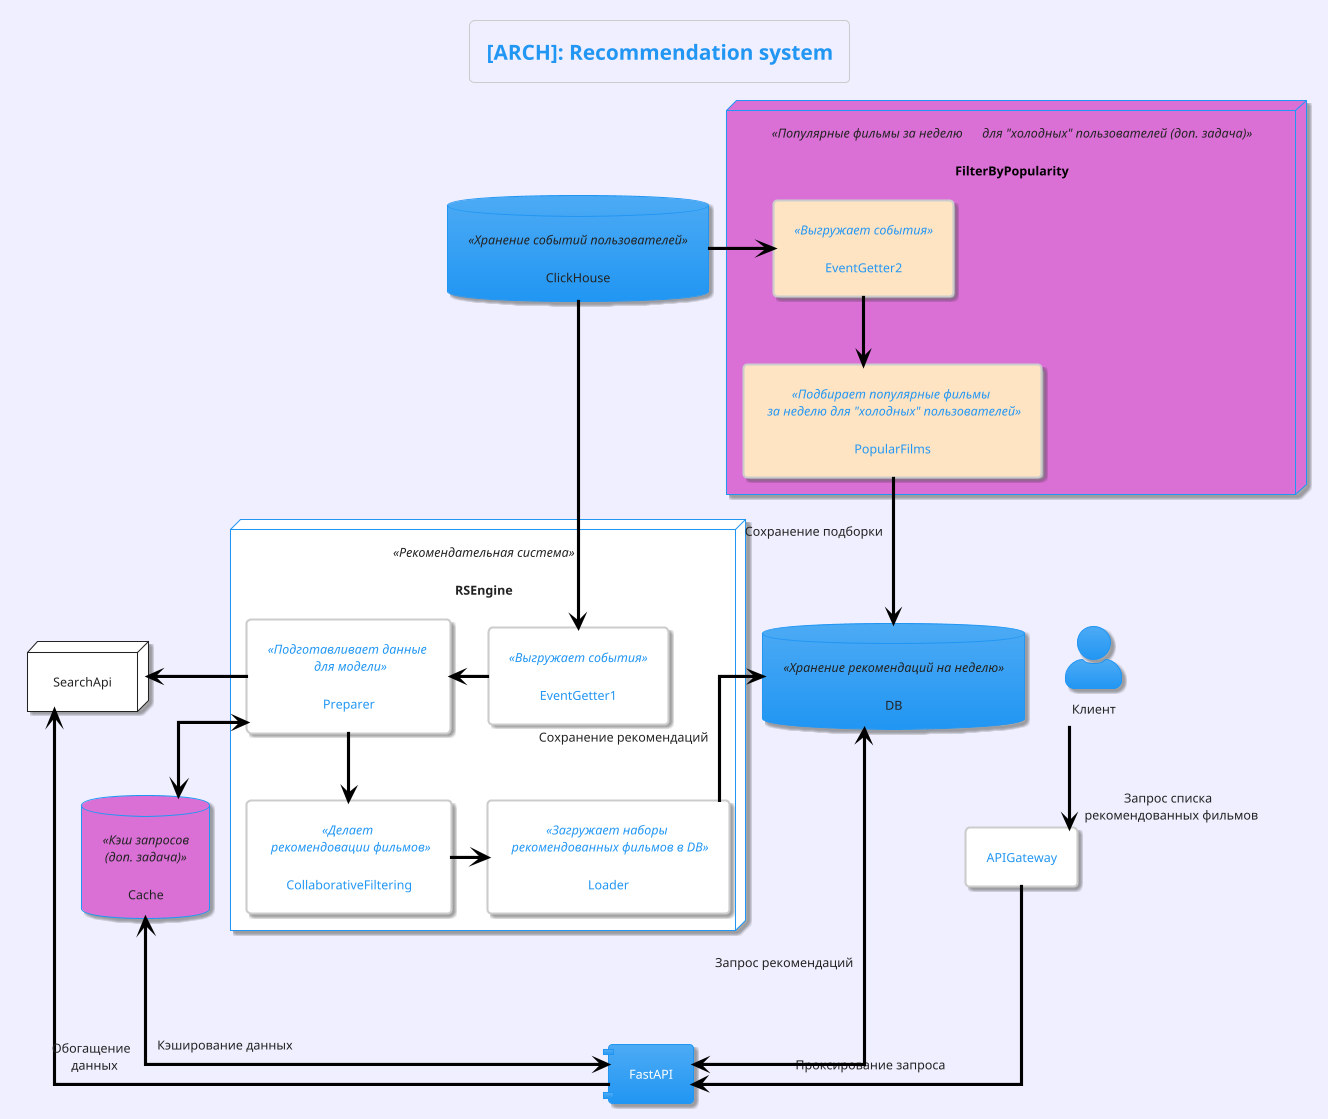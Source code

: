 @startuml
!theme materia
skinparam componentStyle uml1
skinparam backgroundColor MOTIVATION
skinparam linetype ortho
skinparam actorStyle awesome
skinparam defaultTextAlignment center
skinparam classarrowcolor Black
skinparam SequenceMessageAlign reverseDirection

title [ARCH]: Recommendation system

rectangle APIGateway
actor Клиент as Client
component FastAPI
database DB <<Хранение рекомендаций на неделю>>
database Cache <<Кэш запросов\n(доп. задача)>> #orchid
node SearchApi
database ClickHouse <<Хранение событий пользователей>>
node RSEngine <<Рекомендательная система>> {
    rectangle EventGetter1 <<Выгружает события>>
    rectangle Preparer <<Подготавливает данные \n для модели>>
    rectangle Loader <<Загружает наборы \n рекомендованных фильмов в DB>>
    rectangle CollaborativeFiltering <<Делает \n рекомендовации фильмов>>
}
node <color:Black>FilterByPopularity</color> <<Популярные фильмы за неделю \
     для "холодных" пользователей (доп. задача)>> #orchid {
    rectangle EventGetter2 <<Выгружает события>> #bisque
    rectangle PopularFilms <<Подбирает популярные фильмы \n за неделю для "холодных" пользователей>> #bisque
}

Client --> APIGateway: Запрос списка \n рекомендованных фильмов
APIGateway ---> FastAPI: Проксирование запроса
FastAPI <-up--> DB: Запрос рекомендаций
ClickHouse --> EventGetter1
ClickHouse -right-> EventGetter2
EventGetter1 -left-> Preparer
Preparer -down-> CollaborativeFiltering
Preparer -left-> SearchApi
Preparer <--> Cache
CollaborativeFiltering -right-> Loader
EventGetter2 -down-> PopularFilms
PopularFilms --> DB: Сохранение подборки
DB <-- Loader: Сохранение рекомендаций
FastAPI -up-> SearchApi: Обогащение \n данных
FastAPI <-up--> Cache: Кэширование данных
@enduml
